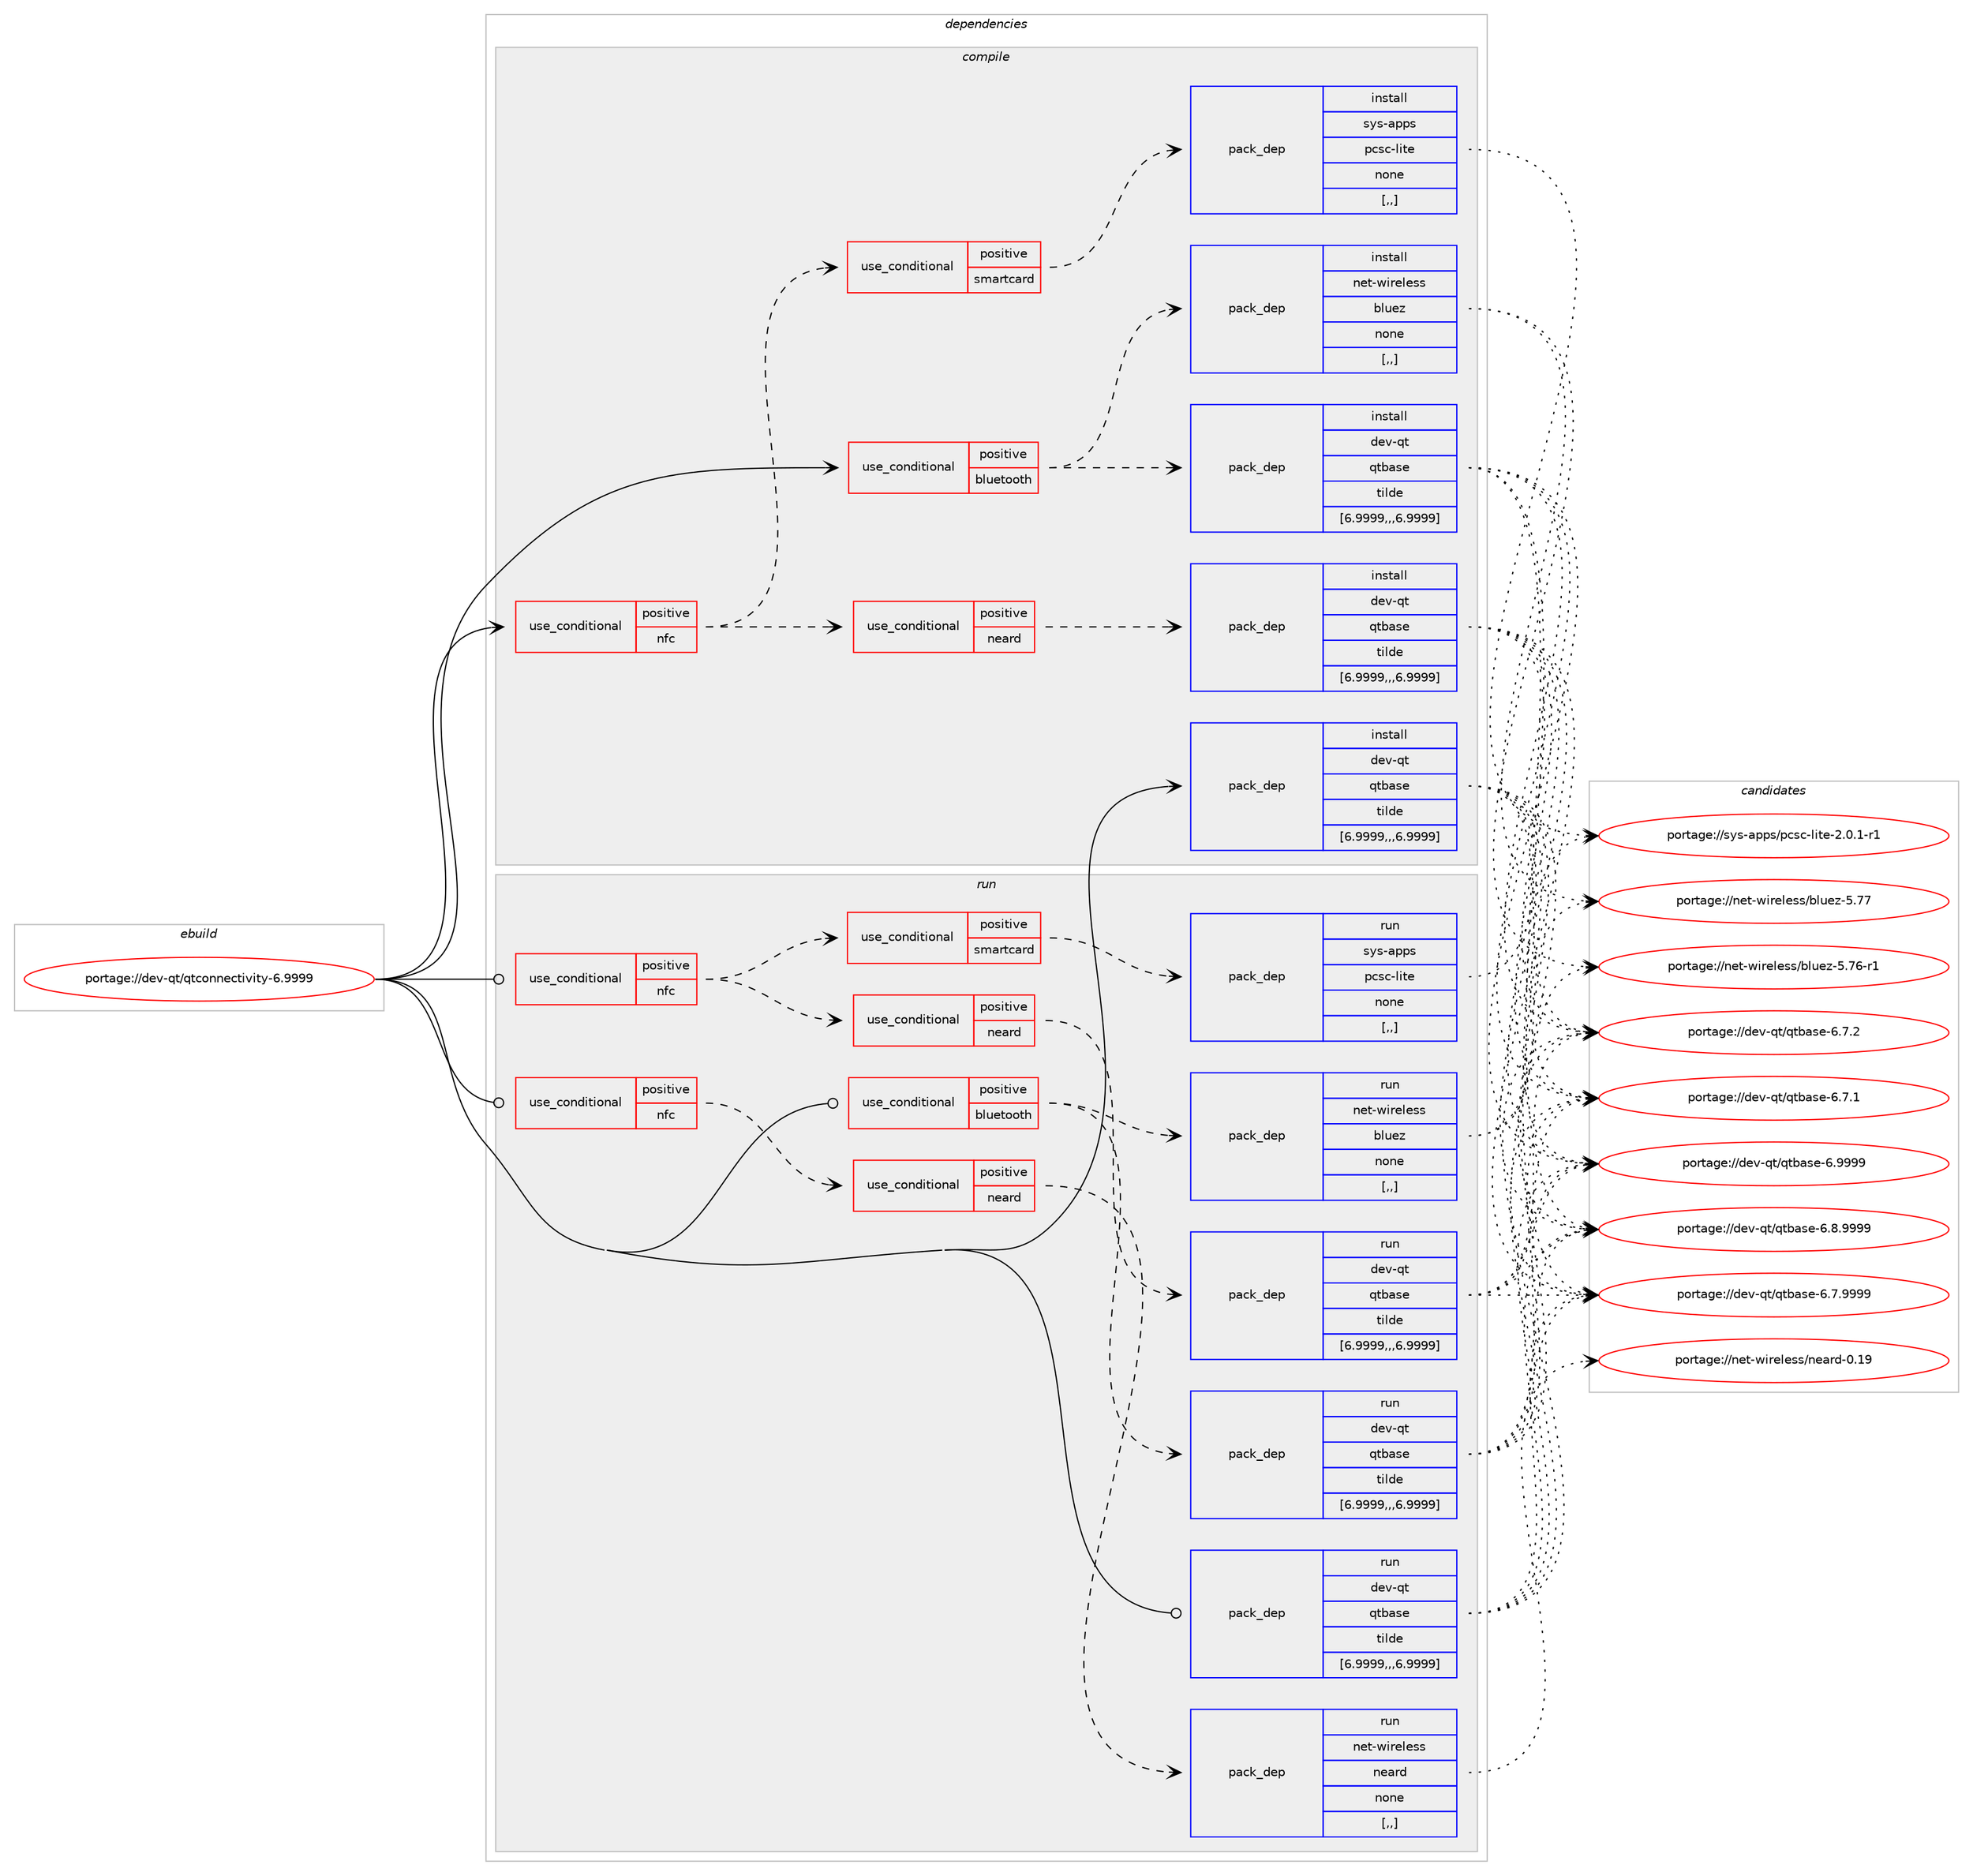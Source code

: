 digraph prolog {

# *************
# Graph options
# *************

newrank=true;
concentrate=true;
compound=true;
graph [rankdir=LR,fontname=Helvetica,fontsize=10,ranksep=1.5];#, ranksep=2.5, nodesep=0.2];
edge  [arrowhead=vee];
node  [fontname=Helvetica,fontsize=10];

# **********
# The ebuild
# **********

subgraph cluster_leftcol {
color=gray;
rank=same;
label=<<i>ebuild</i>>;
id [label="portage://dev-qt/qtconnectivity-6.9999", color=red, width=4, href="../dev-qt/qtconnectivity-6.9999.svg"];
}

# ****************
# The dependencies
# ****************

subgraph cluster_midcol {
color=gray;
label=<<i>dependencies</i>>;
subgraph cluster_compile {
fillcolor="#eeeeee";
style=filled;
label=<<i>compile</i>>;
subgraph cond41678 {
dependency168521 [label=<<TABLE BORDER="0" CELLBORDER="1" CELLSPACING="0" CELLPADDING="4"><TR><TD ROWSPAN="3" CELLPADDING="10">use_conditional</TD></TR><TR><TD>positive</TD></TR><TR><TD>bluetooth</TD></TR></TABLE>>, shape=none, color=red];
subgraph pack125582 {
dependency168522 [label=<<TABLE BORDER="0" CELLBORDER="1" CELLSPACING="0" CELLPADDING="4" WIDTH="220"><TR><TD ROWSPAN="6" CELLPADDING="30">pack_dep</TD></TR><TR><TD WIDTH="110">install</TD></TR><TR><TD>dev-qt</TD></TR><TR><TD>qtbase</TD></TR><TR><TD>tilde</TD></TR><TR><TD>[6.9999,,,6.9999]</TD></TR></TABLE>>, shape=none, color=blue];
}
dependency168521:e -> dependency168522:w [weight=20,style="dashed",arrowhead="vee"];
subgraph pack125583 {
dependency168523 [label=<<TABLE BORDER="0" CELLBORDER="1" CELLSPACING="0" CELLPADDING="4" WIDTH="220"><TR><TD ROWSPAN="6" CELLPADDING="30">pack_dep</TD></TR><TR><TD WIDTH="110">install</TD></TR><TR><TD>net-wireless</TD></TR><TR><TD>bluez</TD></TR><TR><TD>none</TD></TR><TR><TD>[,,]</TD></TR></TABLE>>, shape=none, color=blue];
}
dependency168521:e -> dependency168523:w [weight=20,style="dashed",arrowhead="vee"];
}
id:e -> dependency168521:w [weight=20,style="solid",arrowhead="vee"];
subgraph cond41679 {
dependency168524 [label=<<TABLE BORDER="0" CELLBORDER="1" CELLSPACING="0" CELLPADDING="4"><TR><TD ROWSPAN="3" CELLPADDING="10">use_conditional</TD></TR><TR><TD>positive</TD></TR><TR><TD>nfc</TD></TR></TABLE>>, shape=none, color=red];
subgraph cond41680 {
dependency168525 [label=<<TABLE BORDER="0" CELLBORDER="1" CELLSPACING="0" CELLPADDING="4"><TR><TD ROWSPAN="3" CELLPADDING="10">use_conditional</TD></TR><TR><TD>positive</TD></TR><TR><TD>neard</TD></TR></TABLE>>, shape=none, color=red];
subgraph pack125584 {
dependency168526 [label=<<TABLE BORDER="0" CELLBORDER="1" CELLSPACING="0" CELLPADDING="4" WIDTH="220"><TR><TD ROWSPAN="6" CELLPADDING="30">pack_dep</TD></TR><TR><TD WIDTH="110">install</TD></TR><TR><TD>dev-qt</TD></TR><TR><TD>qtbase</TD></TR><TR><TD>tilde</TD></TR><TR><TD>[6.9999,,,6.9999]</TD></TR></TABLE>>, shape=none, color=blue];
}
dependency168525:e -> dependency168526:w [weight=20,style="dashed",arrowhead="vee"];
}
dependency168524:e -> dependency168525:w [weight=20,style="dashed",arrowhead="vee"];
subgraph cond41681 {
dependency168527 [label=<<TABLE BORDER="0" CELLBORDER="1" CELLSPACING="0" CELLPADDING="4"><TR><TD ROWSPAN="3" CELLPADDING="10">use_conditional</TD></TR><TR><TD>positive</TD></TR><TR><TD>smartcard</TD></TR></TABLE>>, shape=none, color=red];
subgraph pack125585 {
dependency168528 [label=<<TABLE BORDER="0" CELLBORDER="1" CELLSPACING="0" CELLPADDING="4" WIDTH="220"><TR><TD ROWSPAN="6" CELLPADDING="30">pack_dep</TD></TR><TR><TD WIDTH="110">install</TD></TR><TR><TD>sys-apps</TD></TR><TR><TD>pcsc-lite</TD></TR><TR><TD>none</TD></TR><TR><TD>[,,]</TD></TR></TABLE>>, shape=none, color=blue];
}
dependency168527:e -> dependency168528:w [weight=20,style="dashed",arrowhead="vee"];
}
dependency168524:e -> dependency168527:w [weight=20,style="dashed",arrowhead="vee"];
}
id:e -> dependency168524:w [weight=20,style="solid",arrowhead="vee"];
subgraph pack125586 {
dependency168529 [label=<<TABLE BORDER="0" CELLBORDER="1" CELLSPACING="0" CELLPADDING="4" WIDTH="220"><TR><TD ROWSPAN="6" CELLPADDING="30">pack_dep</TD></TR><TR><TD WIDTH="110">install</TD></TR><TR><TD>dev-qt</TD></TR><TR><TD>qtbase</TD></TR><TR><TD>tilde</TD></TR><TR><TD>[6.9999,,,6.9999]</TD></TR></TABLE>>, shape=none, color=blue];
}
id:e -> dependency168529:w [weight=20,style="solid",arrowhead="vee"];
}
subgraph cluster_compileandrun {
fillcolor="#eeeeee";
style=filled;
label=<<i>compile and run</i>>;
}
subgraph cluster_run {
fillcolor="#eeeeee";
style=filled;
label=<<i>run</i>>;
subgraph cond41682 {
dependency168530 [label=<<TABLE BORDER="0" CELLBORDER="1" CELLSPACING="0" CELLPADDING="4"><TR><TD ROWSPAN="3" CELLPADDING="10">use_conditional</TD></TR><TR><TD>positive</TD></TR><TR><TD>bluetooth</TD></TR></TABLE>>, shape=none, color=red];
subgraph pack125587 {
dependency168531 [label=<<TABLE BORDER="0" CELLBORDER="1" CELLSPACING="0" CELLPADDING="4" WIDTH="220"><TR><TD ROWSPAN="6" CELLPADDING="30">pack_dep</TD></TR><TR><TD WIDTH="110">run</TD></TR><TR><TD>dev-qt</TD></TR><TR><TD>qtbase</TD></TR><TR><TD>tilde</TD></TR><TR><TD>[6.9999,,,6.9999]</TD></TR></TABLE>>, shape=none, color=blue];
}
dependency168530:e -> dependency168531:w [weight=20,style="dashed",arrowhead="vee"];
subgraph pack125588 {
dependency168532 [label=<<TABLE BORDER="0" CELLBORDER="1" CELLSPACING="0" CELLPADDING="4" WIDTH="220"><TR><TD ROWSPAN="6" CELLPADDING="30">pack_dep</TD></TR><TR><TD WIDTH="110">run</TD></TR><TR><TD>net-wireless</TD></TR><TR><TD>bluez</TD></TR><TR><TD>none</TD></TR><TR><TD>[,,]</TD></TR></TABLE>>, shape=none, color=blue];
}
dependency168530:e -> dependency168532:w [weight=20,style="dashed",arrowhead="vee"];
}
id:e -> dependency168530:w [weight=20,style="solid",arrowhead="odot"];
subgraph cond41683 {
dependency168533 [label=<<TABLE BORDER="0" CELLBORDER="1" CELLSPACING="0" CELLPADDING="4"><TR><TD ROWSPAN="3" CELLPADDING="10">use_conditional</TD></TR><TR><TD>positive</TD></TR><TR><TD>nfc</TD></TR></TABLE>>, shape=none, color=red];
subgraph cond41684 {
dependency168534 [label=<<TABLE BORDER="0" CELLBORDER="1" CELLSPACING="0" CELLPADDING="4"><TR><TD ROWSPAN="3" CELLPADDING="10">use_conditional</TD></TR><TR><TD>positive</TD></TR><TR><TD>neard</TD></TR></TABLE>>, shape=none, color=red];
subgraph pack125589 {
dependency168535 [label=<<TABLE BORDER="0" CELLBORDER="1" CELLSPACING="0" CELLPADDING="4" WIDTH="220"><TR><TD ROWSPAN="6" CELLPADDING="30">pack_dep</TD></TR><TR><TD WIDTH="110">run</TD></TR><TR><TD>dev-qt</TD></TR><TR><TD>qtbase</TD></TR><TR><TD>tilde</TD></TR><TR><TD>[6.9999,,,6.9999]</TD></TR></TABLE>>, shape=none, color=blue];
}
dependency168534:e -> dependency168535:w [weight=20,style="dashed",arrowhead="vee"];
}
dependency168533:e -> dependency168534:w [weight=20,style="dashed",arrowhead="vee"];
subgraph cond41685 {
dependency168536 [label=<<TABLE BORDER="0" CELLBORDER="1" CELLSPACING="0" CELLPADDING="4"><TR><TD ROWSPAN="3" CELLPADDING="10">use_conditional</TD></TR><TR><TD>positive</TD></TR><TR><TD>smartcard</TD></TR></TABLE>>, shape=none, color=red];
subgraph pack125590 {
dependency168537 [label=<<TABLE BORDER="0" CELLBORDER="1" CELLSPACING="0" CELLPADDING="4" WIDTH="220"><TR><TD ROWSPAN="6" CELLPADDING="30">pack_dep</TD></TR><TR><TD WIDTH="110">run</TD></TR><TR><TD>sys-apps</TD></TR><TR><TD>pcsc-lite</TD></TR><TR><TD>none</TD></TR><TR><TD>[,,]</TD></TR></TABLE>>, shape=none, color=blue];
}
dependency168536:e -> dependency168537:w [weight=20,style="dashed",arrowhead="vee"];
}
dependency168533:e -> dependency168536:w [weight=20,style="dashed",arrowhead="vee"];
}
id:e -> dependency168533:w [weight=20,style="solid",arrowhead="odot"];
subgraph cond41686 {
dependency168538 [label=<<TABLE BORDER="0" CELLBORDER="1" CELLSPACING="0" CELLPADDING="4"><TR><TD ROWSPAN="3" CELLPADDING="10">use_conditional</TD></TR><TR><TD>positive</TD></TR><TR><TD>nfc</TD></TR></TABLE>>, shape=none, color=red];
subgraph cond41687 {
dependency168539 [label=<<TABLE BORDER="0" CELLBORDER="1" CELLSPACING="0" CELLPADDING="4"><TR><TD ROWSPAN="3" CELLPADDING="10">use_conditional</TD></TR><TR><TD>positive</TD></TR><TR><TD>neard</TD></TR></TABLE>>, shape=none, color=red];
subgraph pack125591 {
dependency168540 [label=<<TABLE BORDER="0" CELLBORDER="1" CELLSPACING="0" CELLPADDING="4" WIDTH="220"><TR><TD ROWSPAN="6" CELLPADDING="30">pack_dep</TD></TR><TR><TD WIDTH="110">run</TD></TR><TR><TD>net-wireless</TD></TR><TR><TD>neard</TD></TR><TR><TD>none</TD></TR><TR><TD>[,,]</TD></TR></TABLE>>, shape=none, color=blue];
}
dependency168539:e -> dependency168540:w [weight=20,style="dashed",arrowhead="vee"];
}
dependency168538:e -> dependency168539:w [weight=20,style="dashed",arrowhead="vee"];
}
id:e -> dependency168538:w [weight=20,style="solid",arrowhead="odot"];
subgraph pack125592 {
dependency168541 [label=<<TABLE BORDER="0" CELLBORDER="1" CELLSPACING="0" CELLPADDING="4" WIDTH="220"><TR><TD ROWSPAN="6" CELLPADDING="30">pack_dep</TD></TR><TR><TD WIDTH="110">run</TD></TR><TR><TD>dev-qt</TD></TR><TR><TD>qtbase</TD></TR><TR><TD>tilde</TD></TR><TR><TD>[6.9999,,,6.9999]</TD></TR></TABLE>>, shape=none, color=blue];
}
id:e -> dependency168541:w [weight=20,style="solid",arrowhead="odot"];
}
}

# **************
# The candidates
# **************

subgraph cluster_choices {
rank=same;
color=gray;
label=<<i>candidates</i>>;

subgraph choice125582 {
color=black;
nodesep=1;
choice1001011184511311647113116989711510145544657575757 [label="portage://dev-qt/qtbase-6.9999", color=red, width=4,href="../dev-qt/qtbase-6.9999.svg"];
choice10010111845113116471131169897115101455446564657575757 [label="portage://dev-qt/qtbase-6.8.9999", color=red, width=4,href="../dev-qt/qtbase-6.8.9999.svg"];
choice10010111845113116471131169897115101455446554657575757 [label="portage://dev-qt/qtbase-6.7.9999", color=red, width=4,href="../dev-qt/qtbase-6.7.9999.svg"];
choice10010111845113116471131169897115101455446554650 [label="portage://dev-qt/qtbase-6.7.2", color=red, width=4,href="../dev-qt/qtbase-6.7.2.svg"];
choice10010111845113116471131169897115101455446554649 [label="portage://dev-qt/qtbase-6.7.1", color=red, width=4,href="../dev-qt/qtbase-6.7.1.svg"];
dependency168522:e -> choice1001011184511311647113116989711510145544657575757:w [style=dotted,weight="100"];
dependency168522:e -> choice10010111845113116471131169897115101455446564657575757:w [style=dotted,weight="100"];
dependency168522:e -> choice10010111845113116471131169897115101455446554657575757:w [style=dotted,weight="100"];
dependency168522:e -> choice10010111845113116471131169897115101455446554650:w [style=dotted,weight="100"];
dependency168522:e -> choice10010111845113116471131169897115101455446554649:w [style=dotted,weight="100"];
}
subgraph choice125583 {
color=black;
nodesep=1;
choice1101011164511910511410110810111511547981081171011224553465555 [label="portage://net-wireless/bluez-5.77", color=red, width=4,href="../net-wireless/bluez-5.77.svg"];
choice11010111645119105114101108101115115479810811710112245534655544511449 [label="portage://net-wireless/bluez-5.76-r1", color=red, width=4,href="../net-wireless/bluez-5.76-r1.svg"];
dependency168523:e -> choice1101011164511910511410110810111511547981081171011224553465555:w [style=dotted,weight="100"];
dependency168523:e -> choice11010111645119105114101108101115115479810811710112245534655544511449:w [style=dotted,weight="100"];
}
subgraph choice125584 {
color=black;
nodesep=1;
choice1001011184511311647113116989711510145544657575757 [label="portage://dev-qt/qtbase-6.9999", color=red, width=4,href="../dev-qt/qtbase-6.9999.svg"];
choice10010111845113116471131169897115101455446564657575757 [label="portage://dev-qt/qtbase-6.8.9999", color=red, width=4,href="../dev-qt/qtbase-6.8.9999.svg"];
choice10010111845113116471131169897115101455446554657575757 [label="portage://dev-qt/qtbase-6.7.9999", color=red, width=4,href="../dev-qt/qtbase-6.7.9999.svg"];
choice10010111845113116471131169897115101455446554650 [label="portage://dev-qt/qtbase-6.7.2", color=red, width=4,href="../dev-qt/qtbase-6.7.2.svg"];
choice10010111845113116471131169897115101455446554649 [label="portage://dev-qt/qtbase-6.7.1", color=red, width=4,href="../dev-qt/qtbase-6.7.1.svg"];
dependency168526:e -> choice1001011184511311647113116989711510145544657575757:w [style=dotted,weight="100"];
dependency168526:e -> choice10010111845113116471131169897115101455446564657575757:w [style=dotted,weight="100"];
dependency168526:e -> choice10010111845113116471131169897115101455446554657575757:w [style=dotted,weight="100"];
dependency168526:e -> choice10010111845113116471131169897115101455446554650:w [style=dotted,weight="100"];
dependency168526:e -> choice10010111845113116471131169897115101455446554649:w [style=dotted,weight="100"];
}
subgraph choice125585 {
color=black;
nodesep=1;
choice1151211154597112112115471129911599451081051161014550464846494511449 [label="portage://sys-apps/pcsc-lite-2.0.1-r1", color=red, width=4,href="../sys-apps/pcsc-lite-2.0.1-r1.svg"];
dependency168528:e -> choice1151211154597112112115471129911599451081051161014550464846494511449:w [style=dotted,weight="100"];
}
subgraph choice125586 {
color=black;
nodesep=1;
choice1001011184511311647113116989711510145544657575757 [label="portage://dev-qt/qtbase-6.9999", color=red, width=4,href="../dev-qt/qtbase-6.9999.svg"];
choice10010111845113116471131169897115101455446564657575757 [label="portage://dev-qt/qtbase-6.8.9999", color=red, width=4,href="../dev-qt/qtbase-6.8.9999.svg"];
choice10010111845113116471131169897115101455446554657575757 [label="portage://dev-qt/qtbase-6.7.9999", color=red, width=4,href="../dev-qt/qtbase-6.7.9999.svg"];
choice10010111845113116471131169897115101455446554650 [label="portage://dev-qt/qtbase-6.7.2", color=red, width=4,href="../dev-qt/qtbase-6.7.2.svg"];
choice10010111845113116471131169897115101455446554649 [label="portage://dev-qt/qtbase-6.7.1", color=red, width=4,href="../dev-qt/qtbase-6.7.1.svg"];
dependency168529:e -> choice1001011184511311647113116989711510145544657575757:w [style=dotted,weight="100"];
dependency168529:e -> choice10010111845113116471131169897115101455446564657575757:w [style=dotted,weight="100"];
dependency168529:e -> choice10010111845113116471131169897115101455446554657575757:w [style=dotted,weight="100"];
dependency168529:e -> choice10010111845113116471131169897115101455446554650:w [style=dotted,weight="100"];
dependency168529:e -> choice10010111845113116471131169897115101455446554649:w [style=dotted,weight="100"];
}
subgraph choice125587 {
color=black;
nodesep=1;
choice1001011184511311647113116989711510145544657575757 [label="portage://dev-qt/qtbase-6.9999", color=red, width=4,href="../dev-qt/qtbase-6.9999.svg"];
choice10010111845113116471131169897115101455446564657575757 [label="portage://dev-qt/qtbase-6.8.9999", color=red, width=4,href="../dev-qt/qtbase-6.8.9999.svg"];
choice10010111845113116471131169897115101455446554657575757 [label="portage://dev-qt/qtbase-6.7.9999", color=red, width=4,href="../dev-qt/qtbase-6.7.9999.svg"];
choice10010111845113116471131169897115101455446554650 [label="portage://dev-qt/qtbase-6.7.2", color=red, width=4,href="../dev-qt/qtbase-6.7.2.svg"];
choice10010111845113116471131169897115101455446554649 [label="portage://dev-qt/qtbase-6.7.1", color=red, width=4,href="../dev-qt/qtbase-6.7.1.svg"];
dependency168531:e -> choice1001011184511311647113116989711510145544657575757:w [style=dotted,weight="100"];
dependency168531:e -> choice10010111845113116471131169897115101455446564657575757:w [style=dotted,weight="100"];
dependency168531:e -> choice10010111845113116471131169897115101455446554657575757:w [style=dotted,weight="100"];
dependency168531:e -> choice10010111845113116471131169897115101455446554650:w [style=dotted,weight="100"];
dependency168531:e -> choice10010111845113116471131169897115101455446554649:w [style=dotted,weight="100"];
}
subgraph choice125588 {
color=black;
nodesep=1;
choice1101011164511910511410110810111511547981081171011224553465555 [label="portage://net-wireless/bluez-5.77", color=red, width=4,href="../net-wireless/bluez-5.77.svg"];
choice11010111645119105114101108101115115479810811710112245534655544511449 [label="portage://net-wireless/bluez-5.76-r1", color=red, width=4,href="../net-wireless/bluez-5.76-r1.svg"];
dependency168532:e -> choice1101011164511910511410110810111511547981081171011224553465555:w [style=dotted,weight="100"];
dependency168532:e -> choice11010111645119105114101108101115115479810811710112245534655544511449:w [style=dotted,weight="100"];
}
subgraph choice125589 {
color=black;
nodesep=1;
choice1001011184511311647113116989711510145544657575757 [label="portage://dev-qt/qtbase-6.9999", color=red, width=4,href="../dev-qt/qtbase-6.9999.svg"];
choice10010111845113116471131169897115101455446564657575757 [label="portage://dev-qt/qtbase-6.8.9999", color=red, width=4,href="../dev-qt/qtbase-6.8.9999.svg"];
choice10010111845113116471131169897115101455446554657575757 [label="portage://dev-qt/qtbase-6.7.9999", color=red, width=4,href="../dev-qt/qtbase-6.7.9999.svg"];
choice10010111845113116471131169897115101455446554650 [label="portage://dev-qt/qtbase-6.7.2", color=red, width=4,href="../dev-qt/qtbase-6.7.2.svg"];
choice10010111845113116471131169897115101455446554649 [label="portage://dev-qt/qtbase-6.7.1", color=red, width=4,href="../dev-qt/qtbase-6.7.1.svg"];
dependency168535:e -> choice1001011184511311647113116989711510145544657575757:w [style=dotted,weight="100"];
dependency168535:e -> choice10010111845113116471131169897115101455446564657575757:w [style=dotted,weight="100"];
dependency168535:e -> choice10010111845113116471131169897115101455446554657575757:w [style=dotted,weight="100"];
dependency168535:e -> choice10010111845113116471131169897115101455446554650:w [style=dotted,weight="100"];
dependency168535:e -> choice10010111845113116471131169897115101455446554649:w [style=dotted,weight="100"];
}
subgraph choice125590 {
color=black;
nodesep=1;
choice1151211154597112112115471129911599451081051161014550464846494511449 [label="portage://sys-apps/pcsc-lite-2.0.1-r1", color=red, width=4,href="../sys-apps/pcsc-lite-2.0.1-r1.svg"];
dependency168537:e -> choice1151211154597112112115471129911599451081051161014550464846494511449:w [style=dotted,weight="100"];
}
subgraph choice125591 {
color=black;
nodesep=1;
choice1101011164511910511410110810111511547110101971141004548464957 [label="portage://net-wireless/neard-0.19", color=red, width=4,href="../net-wireless/neard-0.19.svg"];
dependency168540:e -> choice1101011164511910511410110810111511547110101971141004548464957:w [style=dotted,weight="100"];
}
subgraph choice125592 {
color=black;
nodesep=1;
choice1001011184511311647113116989711510145544657575757 [label="portage://dev-qt/qtbase-6.9999", color=red, width=4,href="../dev-qt/qtbase-6.9999.svg"];
choice10010111845113116471131169897115101455446564657575757 [label="portage://dev-qt/qtbase-6.8.9999", color=red, width=4,href="../dev-qt/qtbase-6.8.9999.svg"];
choice10010111845113116471131169897115101455446554657575757 [label="portage://dev-qt/qtbase-6.7.9999", color=red, width=4,href="../dev-qt/qtbase-6.7.9999.svg"];
choice10010111845113116471131169897115101455446554650 [label="portage://dev-qt/qtbase-6.7.2", color=red, width=4,href="../dev-qt/qtbase-6.7.2.svg"];
choice10010111845113116471131169897115101455446554649 [label="portage://dev-qt/qtbase-6.7.1", color=red, width=4,href="../dev-qt/qtbase-6.7.1.svg"];
dependency168541:e -> choice1001011184511311647113116989711510145544657575757:w [style=dotted,weight="100"];
dependency168541:e -> choice10010111845113116471131169897115101455446564657575757:w [style=dotted,weight="100"];
dependency168541:e -> choice10010111845113116471131169897115101455446554657575757:w [style=dotted,weight="100"];
dependency168541:e -> choice10010111845113116471131169897115101455446554650:w [style=dotted,weight="100"];
dependency168541:e -> choice10010111845113116471131169897115101455446554649:w [style=dotted,weight="100"];
}
}

}

